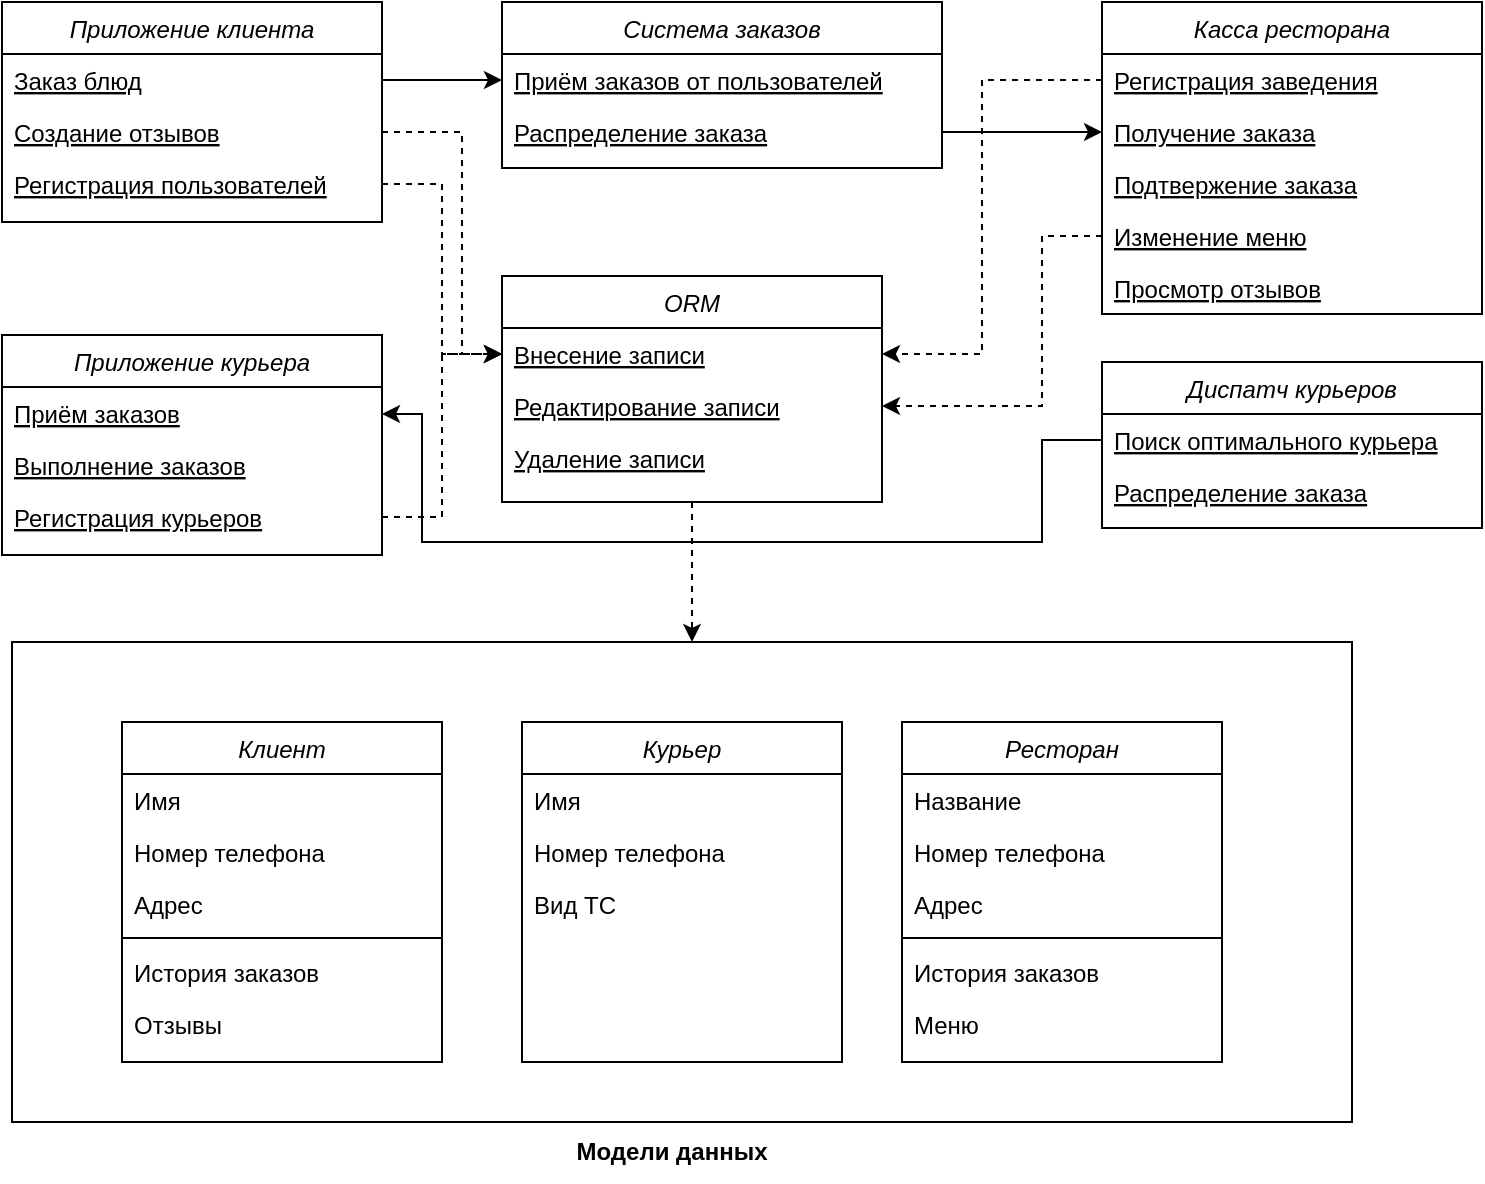 <mxfile version="24.4.2" type="device">
  <diagram id="C5RBs43oDa-KdzZeNtuy" name="Page-1">
    <mxGraphModel dx="1137" dy="752" grid="1" gridSize="10" guides="1" tooltips="1" connect="1" arrows="1" fold="1" page="1" pageScale="1" pageWidth="827" pageHeight="1169" math="0" shadow="0">
      <root>
        <mxCell id="WIyWlLk6GJQsqaUBKTNV-0" />
        <mxCell id="WIyWlLk6GJQsqaUBKTNV-1" parent="WIyWlLk6GJQsqaUBKTNV-0" />
        <mxCell id="doInGaRVG07_CXaWK-MX-36" value="" style="rounded=0;whiteSpace=wrap;html=1;" vertex="1" parent="WIyWlLk6GJQsqaUBKTNV-1">
          <mxGeometry x="49" y="600" width="670" height="240" as="geometry" />
        </mxCell>
        <mxCell id="zkfFHV4jXpPFQw0GAbJ--0" value="Клиент" style="swimlane;fontStyle=2;align=center;verticalAlign=top;childLayout=stackLayout;horizontal=1;startSize=26;horizontalStack=0;resizeParent=1;resizeLast=0;collapsible=1;marginBottom=0;rounded=0;shadow=0;strokeWidth=1;fillStyle=solid;fillOpacity=100;" parent="WIyWlLk6GJQsqaUBKTNV-1" vertex="1">
          <mxGeometry x="104" y="640" width="160" height="170" as="geometry">
            <mxRectangle x="230" y="140" width="160" height="26" as="alternateBounds" />
          </mxGeometry>
        </mxCell>
        <mxCell id="zkfFHV4jXpPFQw0GAbJ--1" value="Имя" style="text;align=left;verticalAlign=top;spacingLeft=4;spacingRight=4;overflow=hidden;rotatable=0;points=[[0,0.5],[1,0.5]];portConstraint=eastwest;fillOpacity=100;" parent="zkfFHV4jXpPFQw0GAbJ--0" vertex="1">
          <mxGeometry y="26" width="160" height="26" as="geometry" />
        </mxCell>
        <mxCell id="zkfFHV4jXpPFQw0GAbJ--2" value="Номер телефона" style="text;align=left;verticalAlign=top;spacingLeft=4;spacingRight=4;overflow=hidden;rotatable=0;points=[[0,0.5],[1,0.5]];portConstraint=eastwest;rounded=0;shadow=0;html=0;fillOpacity=100;" parent="zkfFHV4jXpPFQw0GAbJ--0" vertex="1">
          <mxGeometry y="52" width="160" height="26" as="geometry" />
        </mxCell>
        <mxCell id="zkfFHV4jXpPFQw0GAbJ--3" value="Адрес" style="text;align=left;verticalAlign=top;spacingLeft=4;spacingRight=4;overflow=hidden;rotatable=0;points=[[0,0.5],[1,0.5]];portConstraint=eastwest;rounded=0;shadow=0;html=0;fillOpacity=100;" parent="zkfFHV4jXpPFQw0GAbJ--0" vertex="1">
          <mxGeometry y="78" width="160" height="26" as="geometry" />
        </mxCell>
        <mxCell id="zkfFHV4jXpPFQw0GAbJ--4" value="" style="line;html=1;strokeWidth=1;align=left;verticalAlign=middle;spacingTop=-1;spacingLeft=3;spacingRight=3;rotatable=0;labelPosition=right;points=[];portConstraint=eastwest;fillOpacity=100;" parent="zkfFHV4jXpPFQw0GAbJ--0" vertex="1">
          <mxGeometry y="104" width="160" height="8" as="geometry" />
        </mxCell>
        <mxCell id="doInGaRVG07_CXaWK-MX-0" value="История заказов" style="text;align=left;verticalAlign=top;spacingLeft=4;spacingRight=4;overflow=hidden;rotatable=0;points=[[0,0.5],[1,0.5]];portConstraint=eastwest;fontStyle=0;fillOpacity=100;" vertex="1" parent="zkfFHV4jXpPFQw0GAbJ--0">
          <mxGeometry y="112" width="160" height="26" as="geometry" />
        </mxCell>
        <mxCell id="doInGaRVG07_CXaWK-MX-2" value="Отзывы" style="text;align=left;verticalAlign=top;spacingLeft=4;spacingRight=4;overflow=hidden;rotatable=0;points=[[0,0.5],[1,0.5]];portConstraint=eastwest;fontStyle=0;fillOpacity=100;" vertex="1" parent="zkfFHV4jXpPFQw0GAbJ--0">
          <mxGeometry y="138" width="160" height="26" as="geometry" />
        </mxCell>
        <mxCell id="doInGaRVG07_CXaWK-MX-4" value="Курьер" style="swimlane;fontStyle=2;align=center;verticalAlign=top;childLayout=stackLayout;horizontal=1;startSize=26;horizontalStack=0;resizeParent=1;resizeLast=0;collapsible=1;marginBottom=0;rounded=0;shadow=0;strokeWidth=1;fillStyle=solid;fillOpacity=100;" vertex="1" parent="WIyWlLk6GJQsqaUBKTNV-1">
          <mxGeometry x="304" y="640" width="160" height="170" as="geometry">
            <mxRectangle x="230" y="140" width="160" height="26" as="alternateBounds" />
          </mxGeometry>
        </mxCell>
        <mxCell id="doInGaRVG07_CXaWK-MX-5" value="Имя" style="text;align=left;verticalAlign=top;spacingLeft=4;spacingRight=4;overflow=hidden;rotatable=0;points=[[0,0.5],[1,0.5]];portConstraint=eastwest;fillOpacity=100;" vertex="1" parent="doInGaRVG07_CXaWK-MX-4">
          <mxGeometry y="26" width="160" height="26" as="geometry" />
        </mxCell>
        <mxCell id="doInGaRVG07_CXaWK-MX-6" value="Номер телефона" style="text;align=left;verticalAlign=top;spacingLeft=4;spacingRight=4;overflow=hidden;rotatable=0;points=[[0,0.5],[1,0.5]];portConstraint=eastwest;rounded=0;shadow=0;html=0;fillOpacity=100;" vertex="1" parent="doInGaRVG07_CXaWK-MX-4">
          <mxGeometry y="52" width="160" height="26" as="geometry" />
        </mxCell>
        <mxCell id="doInGaRVG07_CXaWK-MX-7" value="Вид ТС" style="text;align=left;verticalAlign=top;spacingLeft=4;spacingRight=4;overflow=hidden;rotatable=0;points=[[0,0.5],[1,0.5]];portConstraint=eastwest;rounded=0;shadow=0;html=0;fillOpacity=100;" vertex="1" parent="doInGaRVG07_CXaWK-MX-4">
          <mxGeometry y="78" width="160" height="26" as="geometry" />
        </mxCell>
        <mxCell id="doInGaRVG07_CXaWK-MX-13" value="Ресторан" style="swimlane;fontStyle=2;align=center;verticalAlign=top;childLayout=stackLayout;horizontal=1;startSize=26;horizontalStack=0;resizeParent=1;resizeLast=0;collapsible=1;marginBottom=0;rounded=0;shadow=0;strokeWidth=1;fillStyle=solid;fillOpacity=100;" vertex="1" parent="WIyWlLk6GJQsqaUBKTNV-1">
          <mxGeometry x="494" y="640" width="160" height="170" as="geometry">
            <mxRectangle x="230" y="140" width="160" height="26" as="alternateBounds" />
          </mxGeometry>
        </mxCell>
        <mxCell id="doInGaRVG07_CXaWK-MX-14" value="Название" style="text;align=left;verticalAlign=top;spacingLeft=4;spacingRight=4;overflow=hidden;rotatable=0;points=[[0,0.5],[1,0.5]];portConstraint=eastwest;fillOpacity=100;" vertex="1" parent="doInGaRVG07_CXaWK-MX-13">
          <mxGeometry y="26" width="160" height="26" as="geometry" />
        </mxCell>
        <mxCell id="doInGaRVG07_CXaWK-MX-15" value="Номер телефона" style="text;align=left;verticalAlign=top;spacingLeft=4;spacingRight=4;overflow=hidden;rotatable=0;points=[[0,0.5],[1,0.5]];portConstraint=eastwest;rounded=0;shadow=0;html=0;fillOpacity=100;" vertex="1" parent="doInGaRVG07_CXaWK-MX-13">
          <mxGeometry y="52" width="160" height="26" as="geometry" />
        </mxCell>
        <mxCell id="doInGaRVG07_CXaWK-MX-16" value="Адрес" style="text;align=left;verticalAlign=top;spacingLeft=4;spacingRight=4;overflow=hidden;rotatable=0;points=[[0,0.5],[1,0.5]];portConstraint=eastwest;rounded=0;shadow=0;html=0;fillOpacity=100;" vertex="1" parent="doInGaRVG07_CXaWK-MX-13">
          <mxGeometry y="78" width="160" height="26" as="geometry" />
        </mxCell>
        <mxCell id="doInGaRVG07_CXaWK-MX-17" value="" style="line;html=1;strokeWidth=1;align=left;verticalAlign=middle;spacingTop=-1;spacingLeft=3;spacingRight=3;rotatable=0;labelPosition=right;points=[];portConstraint=eastwest;fillOpacity=100;" vertex="1" parent="doInGaRVG07_CXaWK-MX-13">
          <mxGeometry y="104" width="160" height="8" as="geometry" />
        </mxCell>
        <mxCell id="doInGaRVG07_CXaWK-MX-19" value="История заказов" style="text;align=left;verticalAlign=top;spacingLeft=4;spacingRight=4;overflow=hidden;rotatable=0;points=[[0,0.5],[1,0.5]];portConstraint=eastwest;fontStyle=0;fillOpacity=100;" vertex="1" parent="doInGaRVG07_CXaWK-MX-13">
          <mxGeometry y="112" width="160" height="26" as="geometry" />
        </mxCell>
        <mxCell id="doInGaRVG07_CXaWK-MX-20" value="Меню" style="text;align=left;verticalAlign=top;spacingLeft=4;spacingRight=4;overflow=hidden;rotatable=0;points=[[0,0.5],[1,0.5]];portConstraint=eastwest;fontStyle=0;fillOpacity=100;" vertex="1" parent="doInGaRVG07_CXaWK-MX-13">
          <mxGeometry y="138" width="160" height="28" as="geometry" />
        </mxCell>
        <mxCell id="doInGaRVG07_CXaWK-MX-26" value="Диспатч курьеров" style="swimlane;fontStyle=2;align=center;verticalAlign=top;childLayout=stackLayout;horizontal=1;startSize=26;horizontalStack=0;resizeParent=1;resizeLast=0;collapsible=1;marginBottom=0;rounded=0;shadow=0;strokeWidth=1;" vertex="1" parent="WIyWlLk6GJQsqaUBKTNV-1">
          <mxGeometry x="594" y="460" width="190" height="83" as="geometry">
            <mxRectangle x="230" y="140" width="160" height="26" as="alternateBounds" />
          </mxGeometry>
        </mxCell>
        <mxCell id="doInGaRVG07_CXaWK-MX-31" value="Поиск оптимального курьера" style="text;align=left;verticalAlign=top;spacingLeft=4;spacingRight=4;overflow=hidden;rotatable=0;points=[[0,0.5],[1,0.5]];portConstraint=eastwest;fontStyle=4" vertex="1" parent="doInGaRVG07_CXaWK-MX-26">
          <mxGeometry y="26" width="190" height="26" as="geometry" />
        </mxCell>
        <mxCell id="doInGaRVG07_CXaWK-MX-32" value="Распределение заказа" style="text;align=left;verticalAlign=top;spacingLeft=4;spacingRight=4;overflow=hidden;rotatable=0;points=[[0,0.5],[1,0.5]];portConstraint=eastwest;fontStyle=4" vertex="1" parent="doInGaRVG07_CXaWK-MX-26">
          <mxGeometry y="52" width="190" height="26" as="geometry" />
        </mxCell>
        <mxCell id="doInGaRVG07_CXaWK-MX-37" value="Модели данных" style="text;html=1;align=center;verticalAlign=middle;whiteSpace=wrap;rounded=0;fontStyle=1" vertex="1" parent="WIyWlLk6GJQsqaUBKTNV-1">
          <mxGeometry x="49" y="840" width="660" height="30" as="geometry" />
        </mxCell>
        <mxCell id="doInGaRVG07_CXaWK-MX-40" value="Касса ресторана" style="swimlane;fontStyle=2;align=center;verticalAlign=top;childLayout=stackLayout;horizontal=1;startSize=26;horizontalStack=0;resizeParent=1;resizeLast=0;collapsible=1;marginBottom=0;rounded=0;shadow=0;strokeWidth=1;" vertex="1" parent="WIyWlLk6GJQsqaUBKTNV-1">
          <mxGeometry x="594" y="280" width="190" height="156" as="geometry">
            <mxRectangle x="230" y="140" width="160" height="26" as="alternateBounds" />
          </mxGeometry>
        </mxCell>
        <mxCell id="doInGaRVG07_CXaWK-MX-56" value="Регистрация заведения" style="text;align=left;verticalAlign=top;spacingLeft=4;spacingRight=4;overflow=hidden;rotatable=0;points=[[0,0.5],[1,0.5]];portConstraint=eastwest;fontStyle=4" vertex="1" parent="doInGaRVG07_CXaWK-MX-40">
          <mxGeometry y="26" width="190" height="26" as="geometry" />
        </mxCell>
        <mxCell id="doInGaRVG07_CXaWK-MX-41" value="Получение заказа" style="text;align=left;verticalAlign=top;spacingLeft=4;spacingRight=4;overflow=hidden;rotatable=0;points=[[0,0.5],[1,0.5]];portConstraint=eastwest;fontStyle=4" vertex="1" parent="doInGaRVG07_CXaWK-MX-40">
          <mxGeometry y="52" width="190" height="26" as="geometry" />
        </mxCell>
        <mxCell id="doInGaRVG07_CXaWK-MX-42" value="Подтвержение заказа" style="text;align=left;verticalAlign=top;spacingLeft=4;spacingRight=4;overflow=hidden;rotatable=0;points=[[0,0.5],[1,0.5]];portConstraint=eastwest;fontStyle=4" vertex="1" parent="doInGaRVG07_CXaWK-MX-40">
          <mxGeometry y="78" width="190" height="26" as="geometry" />
        </mxCell>
        <mxCell id="doInGaRVG07_CXaWK-MX-43" value="Изменение меню" style="text;align=left;verticalAlign=top;spacingLeft=4;spacingRight=4;overflow=hidden;rotatable=0;points=[[0,0.5],[1,0.5]];portConstraint=eastwest;fontStyle=4" vertex="1" parent="doInGaRVG07_CXaWK-MX-40">
          <mxGeometry y="104" width="190" height="26" as="geometry" />
        </mxCell>
        <mxCell id="doInGaRVG07_CXaWK-MX-44" value="Просмотр отзывов" style="text;align=left;verticalAlign=top;spacingLeft=4;spacingRight=4;overflow=hidden;rotatable=0;points=[[0,0.5],[1,0.5]];portConstraint=eastwest;fontStyle=4" vertex="1" parent="doInGaRVG07_CXaWK-MX-40">
          <mxGeometry y="130" width="190" height="26" as="geometry" />
        </mxCell>
        <mxCell id="doInGaRVG07_CXaWK-MX-46" value="Приложение клиента" style="swimlane;fontStyle=2;align=center;verticalAlign=top;childLayout=stackLayout;horizontal=1;startSize=26;horizontalStack=0;resizeParent=1;resizeLast=0;collapsible=1;marginBottom=0;rounded=0;shadow=0;strokeWidth=1;" vertex="1" parent="WIyWlLk6GJQsqaUBKTNV-1">
          <mxGeometry x="44" y="280" width="190" height="110" as="geometry">
            <mxRectangle x="230" y="140" width="160" height="26" as="alternateBounds" />
          </mxGeometry>
        </mxCell>
        <mxCell id="doInGaRVG07_CXaWK-MX-48" value="Заказ блюд" style="text;align=left;verticalAlign=top;spacingLeft=4;spacingRight=4;overflow=hidden;rotatable=0;points=[[0,0.5],[1,0.5]];portConstraint=eastwest;fontStyle=4" vertex="1" parent="doInGaRVG07_CXaWK-MX-46">
          <mxGeometry y="26" width="190" height="26" as="geometry" />
        </mxCell>
        <mxCell id="doInGaRVG07_CXaWK-MX-51" value="Создание отзывов&#xa;" style="text;align=left;verticalAlign=top;spacingLeft=4;spacingRight=4;overflow=hidden;rotatable=0;points=[[0,0.5],[1,0.5]];portConstraint=eastwest;fontStyle=4" vertex="1" parent="doInGaRVG07_CXaWK-MX-46">
          <mxGeometry y="52" width="190" height="26" as="geometry" />
        </mxCell>
        <mxCell id="doInGaRVG07_CXaWK-MX-47" value="Регистрация пользователей" style="text;align=left;verticalAlign=top;spacingLeft=4;spacingRight=4;overflow=hidden;rotatable=0;points=[[0,0.5],[1,0.5]];portConstraint=eastwest;fontStyle=4" vertex="1" parent="doInGaRVG07_CXaWK-MX-46">
          <mxGeometry y="78" width="190" height="26" as="geometry" />
        </mxCell>
        <mxCell id="doInGaRVG07_CXaWK-MX-53" value="Система заказов" style="swimlane;fontStyle=2;align=center;verticalAlign=top;childLayout=stackLayout;horizontal=1;startSize=26;horizontalStack=0;resizeParent=1;resizeLast=0;collapsible=1;marginBottom=0;rounded=0;shadow=0;strokeWidth=1;" vertex="1" parent="WIyWlLk6GJQsqaUBKTNV-1">
          <mxGeometry x="294" y="280" width="220" height="83" as="geometry">
            <mxRectangle x="230" y="140" width="160" height="26" as="alternateBounds" />
          </mxGeometry>
        </mxCell>
        <mxCell id="doInGaRVG07_CXaWK-MX-54" value="Приём заказов от пользователей" style="text;align=left;verticalAlign=top;spacingLeft=4;spacingRight=4;overflow=hidden;rotatable=0;points=[[0,0.5],[1,0.5]];portConstraint=eastwest;fontStyle=4" vertex="1" parent="doInGaRVG07_CXaWK-MX-53">
          <mxGeometry y="26" width="220" height="26" as="geometry" />
        </mxCell>
        <mxCell id="doInGaRVG07_CXaWK-MX-55" value="Распределение заказа" style="text;align=left;verticalAlign=top;spacingLeft=4;spacingRight=4;overflow=hidden;rotatable=0;points=[[0,0.5],[1,0.5]];portConstraint=eastwest;fontStyle=4" vertex="1" parent="doInGaRVG07_CXaWK-MX-53">
          <mxGeometry y="52" width="220" height="26" as="geometry" />
        </mxCell>
        <mxCell id="doInGaRVG07_CXaWK-MX-73" style="edgeStyle=orthogonalEdgeStyle;rounded=0;orthogonalLoop=1;jettySize=auto;html=1;dashed=1;" edge="1" parent="WIyWlLk6GJQsqaUBKTNV-1" source="doInGaRVG07_CXaWK-MX-57" target="doInGaRVG07_CXaWK-MX-36">
          <mxGeometry relative="1" as="geometry">
            <Array as="points">
              <mxPoint x="389" y="600" />
              <mxPoint x="389" y="600" />
            </Array>
          </mxGeometry>
        </mxCell>
        <mxCell id="doInGaRVG07_CXaWK-MX-57" value="ORM" style="swimlane;fontStyle=2;align=center;verticalAlign=top;childLayout=stackLayout;horizontal=1;startSize=26;horizontalStack=0;resizeParent=1;resizeLast=0;collapsible=1;marginBottom=0;rounded=0;shadow=0;strokeWidth=1;" vertex="1" parent="WIyWlLk6GJQsqaUBKTNV-1">
          <mxGeometry x="294" y="417" width="190" height="113" as="geometry">
            <mxRectangle x="230" y="140" width="160" height="26" as="alternateBounds" />
          </mxGeometry>
        </mxCell>
        <mxCell id="doInGaRVG07_CXaWK-MX-58" value="Внесение записи" style="text;align=left;verticalAlign=top;spacingLeft=4;spacingRight=4;overflow=hidden;rotatable=0;points=[[0,0.5],[1,0.5]];portConstraint=eastwest;fontStyle=4" vertex="1" parent="doInGaRVG07_CXaWK-MX-57">
          <mxGeometry y="26" width="190" height="26" as="geometry" />
        </mxCell>
        <mxCell id="doInGaRVG07_CXaWK-MX-59" value="Редактирование записи" style="text;align=left;verticalAlign=top;spacingLeft=4;spacingRight=4;overflow=hidden;rotatable=0;points=[[0,0.5],[1,0.5]];portConstraint=eastwest;fontStyle=4" vertex="1" parent="doInGaRVG07_CXaWK-MX-57">
          <mxGeometry y="52" width="190" height="26" as="geometry" />
        </mxCell>
        <mxCell id="doInGaRVG07_CXaWK-MX-60" value="Удаление записи" style="text;align=left;verticalAlign=top;spacingLeft=4;spacingRight=4;overflow=hidden;rotatable=0;points=[[0,0.5],[1,0.5]];portConstraint=eastwest;fontStyle=4" vertex="1" parent="doInGaRVG07_CXaWK-MX-57">
          <mxGeometry y="78" width="190" height="26" as="geometry" />
        </mxCell>
        <mxCell id="doInGaRVG07_CXaWK-MX-67" style="edgeStyle=orthogonalEdgeStyle;rounded=0;orthogonalLoop=1;jettySize=auto;html=1;fontStyle=1;" edge="1" parent="WIyWlLk6GJQsqaUBKTNV-1" source="doInGaRVG07_CXaWK-MX-48" target="doInGaRVG07_CXaWK-MX-54">
          <mxGeometry relative="1" as="geometry" />
        </mxCell>
        <mxCell id="doInGaRVG07_CXaWK-MX-68" style="edgeStyle=orthogonalEdgeStyle;rounded=0;orthogonalLoop=1;jettySize=auto;html=1;dashed=1;" edge="1" parent="WIyWlLk6GJQsqaUBKTNV-1" source="doInGaRVG07_CXaWK-MX-56" target="doInGaRVG07_CXaWK-MX-58">
          <mxGeometry relative="1" as="geometry">
            <Array as="points">
              <mxPoint x="534" y="319" />
              <mxPoint x="534" y="456" />
            </Array>
          </mxGeometry>
        </mxCell>
        <mxCell id="doInGaRVG07_CXaWK-MX-69" style="edgeStyle=orthogonalEdgeStyle;rounded=0;orthogonalLoop=1;jettySize=auto;html=1;dashed=1;" edge="1" parent="WIyWlLk6GJQsqaUBKTNV-1" source="doInGaRVG07_CXaWK-MX-47" target="doInGaRVG07_CXaWK-MX-58">
          <mxGeometry relative="1" as="geometry">
            <Array as="points">
              <mxPoint x="264" y="371" />
              <mxPoint x="264" y="456" />
            </Array>
          </mxGeometry>
        </mxCell>
        <mxCell id="doInGaRVG07_CXaWK-MX-70" style="edgeStyle=orthogonalEdgeStyle;rounded=0;orthogonalLoop=1;jettySize=auto;html=1;entryX=0;entryY=0.5;entryDx=0;entryDy=0;" edge="1" parent="WIyWlLk6GJQsqaUBKTNV-1" source="doInGaRVG07_CXaWK-MX-55" target="doInGaRVG07_CXaWK-MX-41">
          <mxGeometry relative="1" as="geometry" />
        </mxCell>
        <mxCell id="doInGaRVG07_CXaWK-MX-71" style="edgeStyle=orthogonalEdgeStyle;rounded=0;orthogonalLoop=1;jettySize=auto;html=1;exitX=0;exitY=0.5;exitDx=0;exitDy=0;dashed=1;" edge="1" parent="WIyWlLk6GJQsqaUBKTNV-1" source="doInGaRVG07_CXaWK-MX-43" target="doInGaRVG07_CXaWK-MX-59">
          <mxGeometry relative="1" as="geometry">
            <Array as="points">
              <mxPoint x="564" y="397" />
              <mxPoint x="564" y="482" />
            </Array>
          </mxGeometry>
        </mxCell>
        <mxCell id="doInGaRVG07_CXaWK-MX-72" style="edgeStyle=orthogonalEdgeStyle;rounded=0;orthogonalLoop=1;jettySize=auto;html=1;dashed=1;" edge="1" parent="WIyWlLk6GJQsqaUBKTNV-1" source="doInGaRVG07_CXaWK-MX-51" target="doInGaRVG07_CXaWK-MX-58">
          <mxGeometry relative="1" as="geometry">
            <Array as="points">
              <mxPoint x="274" y="345" />
              <mxPoint x="274" y="456" />
            </Array>
          </mxGeometry>
        </mxCell>
        <mxCell id="doInGaRVG07_CXaWK-MX-77" value="Приложение курьера" style="swimlane;fontStyle=2;align=center;verticalAlign=top;childLayout=stackLayout;horizontal=1;startSize=26;horizontalStack=0;resizeParent=1;resizeLast=0;collapsible=1;marginBottom=0;rounded=0;shadow=0;strokeWidth=1;" vertex="1" parent="WIyWlLk6GJQsqaUBKTNV-1">
          <mxGeometry x="44" y="446.5" width="190" height="110" as="geometry">
            <mxRectangle x="230" y="140" width="160" height="26" as="alternateBounds" />
          </mxGeometry>
        </mxCell>
        <mxCell id="doInGaRVG07_CXaWK-MX-78" value="Приём заказов" style="text;align=left;verticalAlign=top;spacingLeft=4;spacingRight=4;overflow=hidden;rotatable=0;points=[[0,0.5],[1,0.5]];portConstraint=eastwest;fontStyle=4" vertex="1" parent="doInGaRVG07_CXaWK-MX-77">
          <mxGeometry y="26" width="190" height="26" as="geometry" />
        </mxCell>
        <mxCell id="doInGaRVG07_CXaWK-MX-79" value="Выполнение заказов" style="text;align=left;verticalAlign=top;spacingLeft=4;spacingRight=4;overflow=hidden;rotatable=0;points=[[0,0.5],[1,0.5]];portConstraint=eastwest;fontStyle=4" vertex="1" parent="doInGaRVG07_CXaWK-MX-77">
          <mxGeometry y="52" width="190" height="26" as="geometry" />
        </mxCell>
        <mxCell id="doInGaRVG07_CXaWK-MX-80" value="Регистрация курьеров" style="text;align=left;verticalAlign=top;spacingLeft=4;spacingRight=4;overflow=hidden;rotatable=0;points=[[0,0.5],[1,0.5]];portConstraint=eastwest;fontStyle=4" vertex="1" parent="doInGaRVG07_CXaWK-MX-77">
          <mxGeometry y="78" width="190" height="26" as="geometry" />
        </mxCell>
        <mxCell id="doInGaRVG07_CXaWK-MX-82" style="edgeStyle=orthogonalEdgeStyle;rounded=0;orthogonalLoop=1;jettySize=auto;html=1;dashed=1;" edge="1" parent="WIyWlLk6GJQsqaUBKTNV-1" source="doInGaRVG07_CXaWK-MX-80" target="doInGaRVG07_CXaWK-MX-58">
          <mxGeometry relative="1" as="geometry" />
        </mxCell>
        <mxCell id="doInGaRVG07_CXaWK-MX-84" style="edgeStyle=orthogonalEdgeStyle;rounded=0;orthogonalLoop=1;jettySize=auto;html=1;exitX=0;exitY=0.5;exitDx=0;exitDy=0;" edge="1" parent="WIyWlLk6GJQsqaUBKTNV-1" source="doInGaRVG07_CXaWK-MX-31" target="doInGaRVG07_CXaWK-MX-78">
          <mxGeometry relative="1" as="geometry">
            <Array as="points">
              <mxPoint x="564" y="499" />
              <mxPoint x="564" y="550" />
              <mxPoint x="254" y="550" />
              <mxPoint x="254" y="486" />
            </Array>
          </mxGeometry>
        </mxCell>
      </root>
    </mxGraphModel>
  </diagram>
</mxfile>
